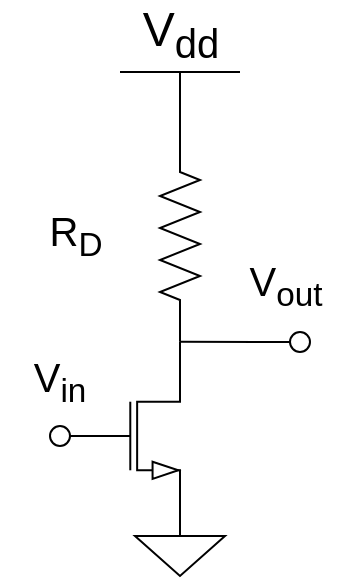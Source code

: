 <mxfile version="24.2.5" type="device">
  <diagram name="第 1 页" id="njz4dOlqXgqwLgetH1af">
    <mxGraphModel dx="795" dy="553" grid="1" gridSize="10" guides="1" tooltips="1" connect="1" arrows="1" fold="1" page="1" pageScale="1" pageWidth="827" pageHeight="1169" math="0" shadow="0">
      <root>
        <mxCell id="0" />
        <mxCell id="1" parent="0" />
        <mxCell id="EzisvnTY1Ue6CeYnuqhS-1" value="" style="verticalLabelPosition=bottom;shadow=0;dashed=0;align=center;html=1;verticalAlign=top;shape=mxgraph.electrical.transistors.nmos;pointerEvents=1;" parent="1" vertex="1">
          <mxGeometry x="380" y="240" width="60" height="100" as="geometry" />
        </mxCell>
        <mxCell id="EzisvnTY1Ue6CeYnuqhS-2" value="" style="pointerEvents=1;verticalLabelPosition=bottom;shadow=0;dashed=0;align=center;html=1;verticalAlign=top;shape=mxgraph.electrical.resistors.resistor_2;rotation=90;" parent="1" vertex="1">
          <mxGeometry x="390" y="180" width="100" height="20" as="geometry" />
        </mxCell>
        <mxCell id="EzisvnTY1Ue6CeYnuqhS-4" value="" style="endArrow=none;html=1;strokeWidth=1;rounded=0;exitX=1;exitY=0;exitDx=0;exitDy=0;exitPerimeter=0;entryX=1;entryY=0.5;entryDx=0;entryDy=0;entryPerimeter=0;" parent="1" source="EzisvnTY1Ue6CeYnuqhS-1" target="EzisvnTY1Ue6CeYnuqhS-2" edge="1">
          <mxGeometry width="100" relative="1" as="geometry">
            <mxPoint x="460.64" y="245.177" as="sourcePoint" />
            <mxPoint x="460" y="240" as="targetPoint" />
          </mxGeometry>
        </mxCell>
        <mxCell id="EzisvnTY1Ue6CeYnuqhS-5" value="" style="verticalLabelPosition=bottom;shadow=0;dashed=0;align=center;html=1;verticalAlign=top;strokeWidth=1;shape=ellipse;" parent="1" vertex="1">
          <mxGeometry x="375" y="285" width="10" height="10" as="geometry" />
        </mxCell>
        <mxCell id="EzisvnTY1Ue6CeYnuqhS-6" value="" style="pointerEvents=1;verticalLabelPosition=bottom;shadow=0;dashed=0;align=center;html=1;verticalAlign=top;shape=mxgraph.electrical.signal_sources.signal_ground;" parent="1" vertex="1">
          <mxGeometry x="417.5" y="330" width="45" height="30" as="geometry" />
        </mxCell>
        <mxCell id="EzisvnTY1Ue6CeYnuqhS-7" value="V&lt;sub&gt;dd&lt;/sub&gt;" style="verticalLabelPosition=top;verticalAlign=bottom;shape=mxgraph.electrical.signal_sources.vdd;shadow=0;dashed=0;align=center;strokeWidth=1;fontSize=24;html=1;flipV=1;" parent="1" vertex="1">
          <mxGeometry x="410" y="108" width="60" height="50" as="geometry" />
        </mxCell>
        <mxCell id="EzisvnTY1Ue6CeYnuqhS-8" value="" style="endArrow=none;html=1;strokeWidth=1;rounded=0;exitX=1;exitY=0;exitDx=0;exitDy=0;exitPerimeter=0;" parent="1" source="EzisvnTY1Ue6CeYnuqhS-1" edge="1">
          <mxGeometry width="100" relative="1" as="geometry">
            <mxPoint x="540" y="240" as="sourcePoint" />
            <mxPoint x="500" y="243" as="targetPoint" />
          </mxGeometry>
        </mxCell>
        <mxCell id="EzisvnTY1Ue6CeYnuqhS-9" value="" style="verticalLabelPosition=bottom;shadow=0;dashed=0;align=center;html=1;verticalAlign=top;strokeWidth=1;shape=ellipse;" parent="1" vertex="1">
          <mxGeometry x="495" y="238" width="10" height="10" as="geometry" />
        </mxCell>
        <mxCell id="EzisvnTY1Ue6CeYnuqhS-10" value="&lt;font style=&quot;font-size: 20px;&quot;&gt;V&lt;sub&gt;in&lt;/sub&gt;&lt;/font&gt;" style="text;html=1;align=center;verticalAlign=middle;whiteSpace=wrap;rounded=0;" parent="1" vertex="1">
          <mxGeometry x="350" y="248" width="60" height="30" as="geometry" />
        </mxCell>
        <mxCell id="EzisvnTY1Ue6CeYnuqhS-11" value="&lt;font style=&quot;font-size: 20px;&quot;&gt;V&lt;sub&gt;out&lt;/sub&gt;&lt;/font&gt;" style="text;html=1;align=center;verticalAlign=middle;whiteSpace=wrap;rounded=0;" parent="1" vertex="1">
          <mxGeometry x="462.5" y="200" width="60" height="30" as="geometry" />
        </mxCell>
        <mxCell id="EzisvnTY1Ue6CeYnuqhS-12" value="&lt;font style=&quot;font-size: 20px;&quot;&gt;R&lt;sub&gt;D&lt;/sub&gt;&lt;/font&gt;" style="text;html=1;align=center;verticalAlign=middle;whiteSpace=wrap;rounded=0;" parent="1" vertex="1">
          <mxGeometry x="357.5" y="175" width="60" height="30" as="geometry" />
        </mxCell>
      </root>
    </mxGraphModel>
  </diagram>
</mxfile>

